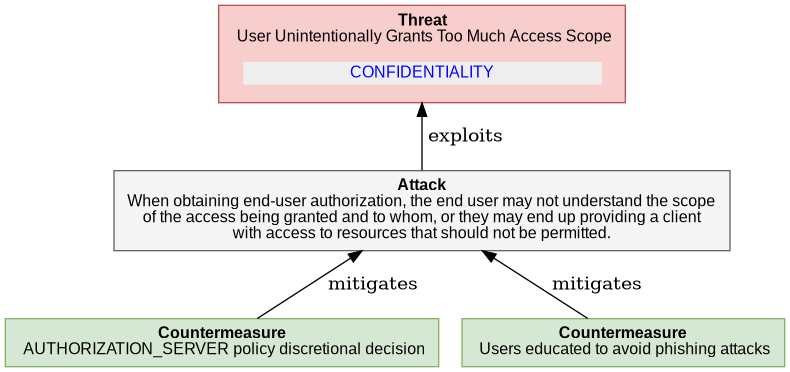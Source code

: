  

@startuml
digraph G {
rankdir="BT";
  node [shape=plaintext, fontname="Arial" fontsize="12"];
    "TOO_MUCH_GRANT" [ fillcolor="#F8CECC", style=filled, shape=polygon, color="#B85450"
    label= 
    <<table border="0" cellborder="0" cellspacing="0">
     <tr><td align="center"><b>Threat</b><br/> 

User Unintentionally Grants Too Much Access Scope
</td></tr>
     <tr><td><table border="0" cellborder="0" cellspacing="8"><tr>
                ret += secObj.linkedImpactMDText()
     <td align="center" href="#OAuth2.CONFIDENTIALITY" bgcolor="#EEEEEE"><font color="blue">CONFIDENTIALITY</font></td>
     </tr></table></td></tr>   
   </table>>
   ];
    
"TOO_MUCH_GRANT_attack" [ fillcolor="#f5f5f5", style=filled, shape=polygon, color="#666666", label =     
    <<table border="0" cellborder="0" cellspacing="0">
     <tr><td align="center"><b>Attack</b><br/>

When obtaining end-user authorization, the end user may not understand the scope<br/>of the access being granted and to whom, or they may end up providing a client<br/>with access to resources that should not be permitted.
</td></tr>
   </table>>
    ]

"TOO_MUCH_GRANT_attack" -> "TOO_MUCH_GRANT"  [label = " exploits"]

    "TOO_MUCH_GRANT_countermeasure0" [ 
       fillcolor="#D5E8D4", style=filled, shape=polygon, color="#82B366", label =     
    <<table border="0" cellborder="0" cellspacing="0">
     <tr><td align="left"><b>Countermeasure</b><br/> 

AUTHORIZATION_SERVER policy discretional decision
</td></tr>
   </table>>
   ]

     "TOO_MUCH_GRANT_countermeasure0" -> "TOO_MUCH_GRANT_attack" [label = " mitigates"]

    "TOO_MUCH_GRANT_countermeasure1" [ 
       fillcolor="#D5E8D4", style=filled, shape=polygon, color="#82B366", label =     
    <<table border="0" cellborder="0" cellspacing="0">
     <tr><td align="left"><b>Countermeasure</b><br/> 

Users educated to avoid phishing attacks
</td></tr>
   </table>>
   ]

     "TOO_MUCH_GRANT_countermeasure1" -> "TOO_MUCH_GRANT_attack" [label = " mitigates"]

}
@enduml

